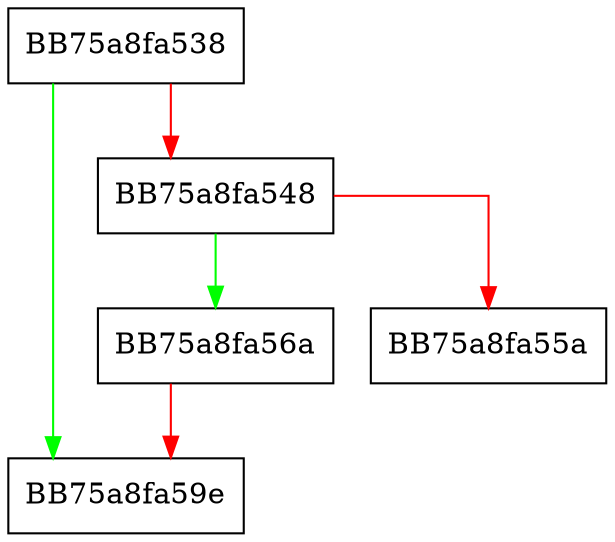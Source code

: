 digraph clear {
  node [shape="box"];
  graph [splines=ortho];
  BB75a8fa538 -> BB75a8fa59e [color="green"];
  BB75a8fa538 -> BB75a8fa548 [color="red"];
  BB75a8fa548 -> BB75a8fa56a [color="green"];
  BB75a8fa548 -> BB75a8fa55a [color="red"];
  BB75a8fa56a -> BB75a8fa59e [color="red"];
}